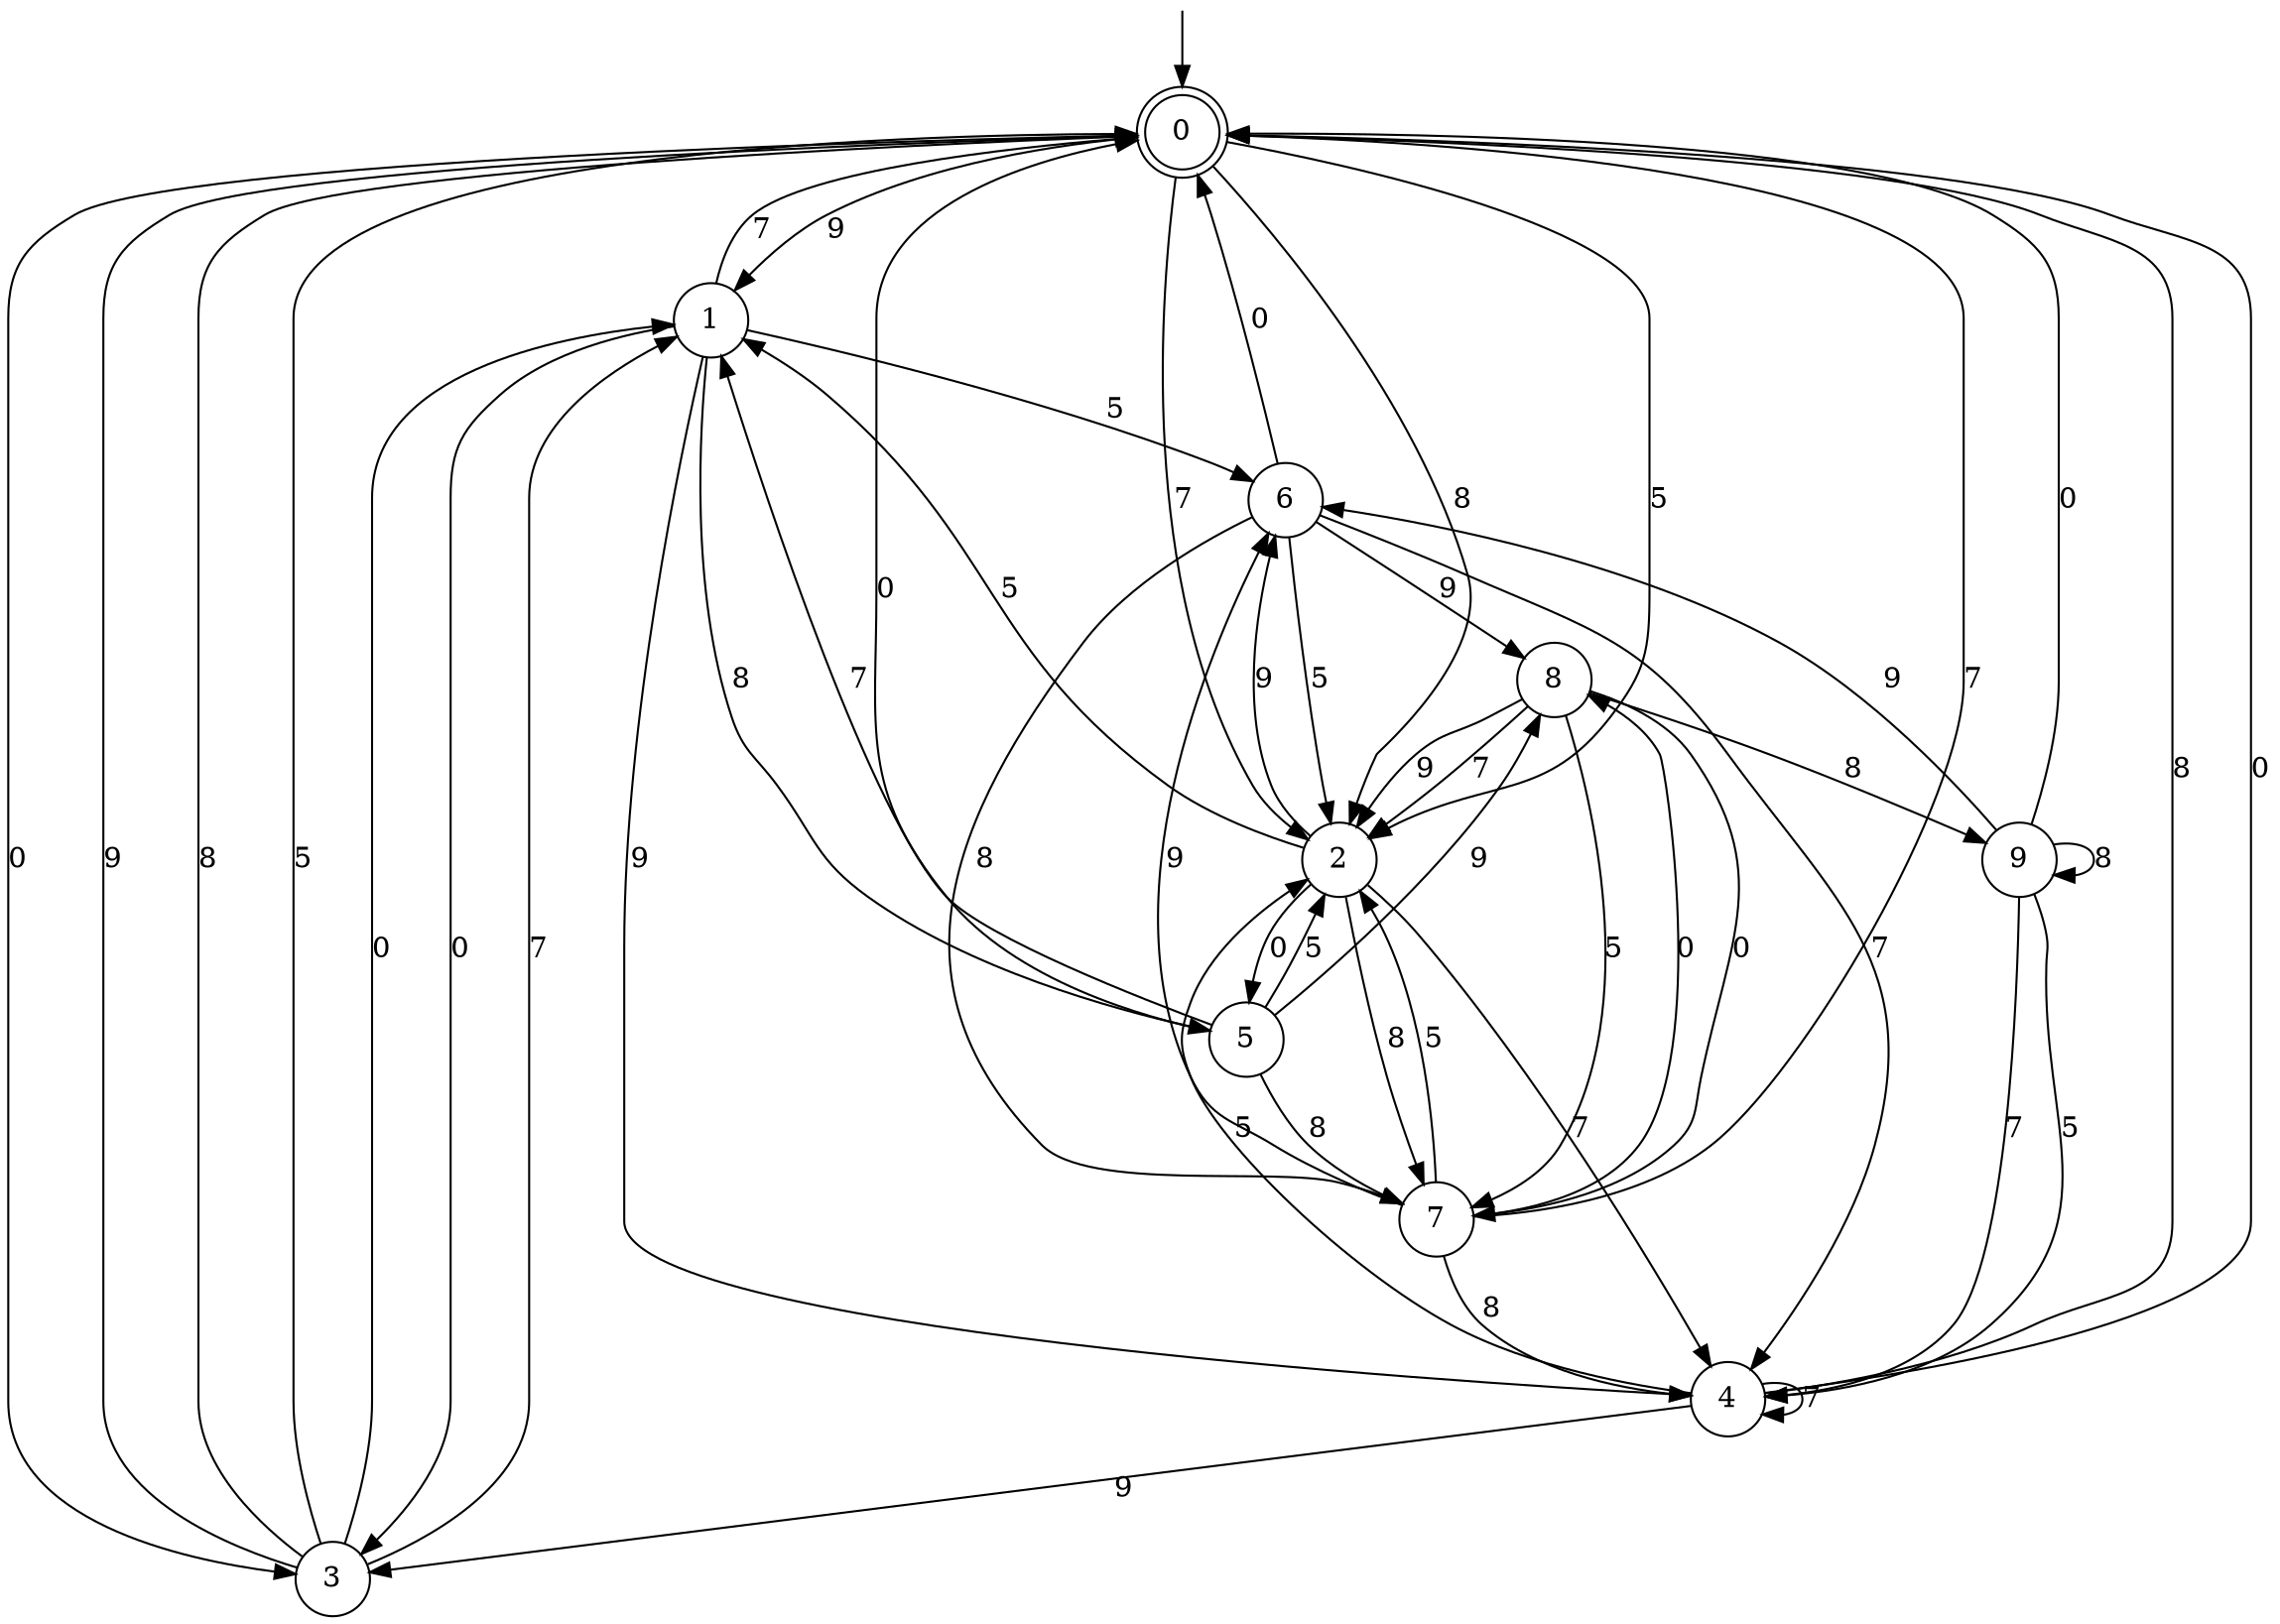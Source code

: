 digraph g {

	s0 [shape="doublecircle" label="0"];
	s1 [shape="circle" label="1"];
	s2 [shape="circle" label="2"];
	s3 [shape="circle" label="3"];
	s4 [shape="circle" label="4"];
	s5 [shape="circle" label="5"];
	s6 [shape="circle" label="6"];
	s7 [shape="circle" label="7"];
	s8 [shape="circle" label="8"];
	s9 [shape="circle" label="9"];
	s0 -> s1 [label="9"];
	s0 -> s2 [label="7"];
	s0 -> s2 [label="8"];
	s0 -> s2 [label="5"];
	s0 -> s3 [label="0"];
	s1 -> s4 [label="9"];
	s1 -> s0 [label="7"];
	s1 -> s5 [label="8"];
	s1 -> s6 [label="5"];
	s1 -> s3 [label="0"];
	s2 -> s6 [label="9"];
	s2 -> s4 [label="7"];
	s2 -> s7 [label="8"];
	s2 -> s1 [label="5"];
	s2 -> s5 [label="0"];
	s3 -> s0 [label="9"];
	s3 -> s1 [label="7"];
	s3 -> s0 [label="8"];
	s3 -> s0 [label="5"];
	s3 -> s1 [label="0"];
	s4 -> s3 [label="9"];
	s4 -> s4 [label="7"];
	s4 -> s0 [label="8"];
	s4 -> s2 [label="5"];
	s4 -> s0 [label="0"];
	s5 -> s8 [label="9"];
	s5 -> s1 [label="7"];
	s5 -> s7 [label="8"];
	s5 -> s2 [label="5"];
	s5 -> s0 [label="0"];
	s6 -> s8 [label="9"];
	s6 -> s4 [label="7"];
	s6 -> s7 [label="8"];
	s6 -> s2 [label="5"];
	s6 -> s0 [label="0"];
	s7 -> s6 [label="9"];
	s7 -> s0 [label="7"];
	s7 -> s4 [label="8"];
	s7 -> s2 [label="5"];
	s7 -> s8 [label="0"];
	s8 -> s2 [label="9"];
	s8 -> s2 [label="7"];
	s8 -> s9 [label="8"];
	s8 -> s7 [label="5"];
	s8 -> s7 [label="0"];
	s9 -> s6 [label="9"];
	s9 -> s4 [label="7"];
	s9 -> s9 [label="8"];
	s9 -> s4 [label="5"];
	s9 -> s0 [label="0"];

__start0 [label="" shape="none" width="0" height="0"];
__start0 -> s0;

}
